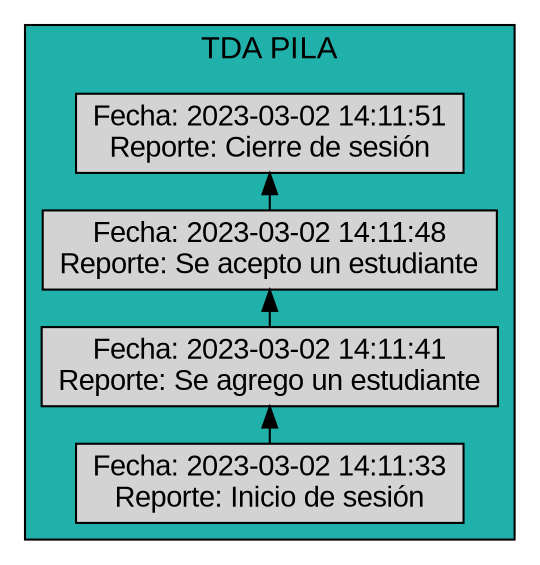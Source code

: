 digraph L{
        rankdir=RL
        subgraph cluster_1{
            label = "TDA PILA"
            fontname="Arial"
            bgcolor = lightseagreen
            
            fontsize=15.0
            
            node[shape=box fillcolor="" style="filled"]
1 [ label="Fecha: 2023-03-02 14:11:51\nReporte: Cierre de sesión",fontsize="14",fontname="Arial"];
2 [ label="Fecha: 2023-03-02 14:11:48\nReporte: Se acepto un estudiante",fontsize="14",fontname="Arial"];
3 [ label="Fecha: 2023-03-02 14:11:41\nReporte: Se agrego un estudiante",fontsize="14",fontname="Arial"];
4 [ label="Fecha: 2023-03-02 14:11:33\nReporte: Inicio de sesión",fontsize="14",fontname="Arial"];
rank=same{4->3->2->1}
        }
   
}